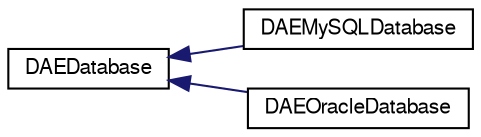 digraph G
{
  edge [fontname="FreeSans",fontsize="10",labelfontname="FreeSans",labelfontsize="10"];
  node [fontname="FreeSans",fontsize="10",shape=record];
  rankdir="LR";
  Node1 [label="DAEDatabase",height=0.2,width=0.4,color="black", fillcolor="white", style="filled",URL="$classDAEDatabase.html",tooltip="Generic class, providing all database interaction functions."];
  Node1 -> Node2 [dir="back",color="midnightblue",fontsize="10",style="solid",fontname="FreeSans"];
  Node2 [label="DAEMySQLDatabase",height=0.2,width=0.4,color="black", fillcolor="white", style="filled",URL="$classDAEMySQLDatabase.html"];
  Node1 -> Node3 [dir="back",color="midnightblue",fontsize="10",style="solid",fontname="FreeSans"];
  Node3 [label="DAEOracleDatabase",height=0.2,width=0.4,color="black", fillcolor="white", style="filled",URL="$classDAEOracleDatabase.html"];
}
